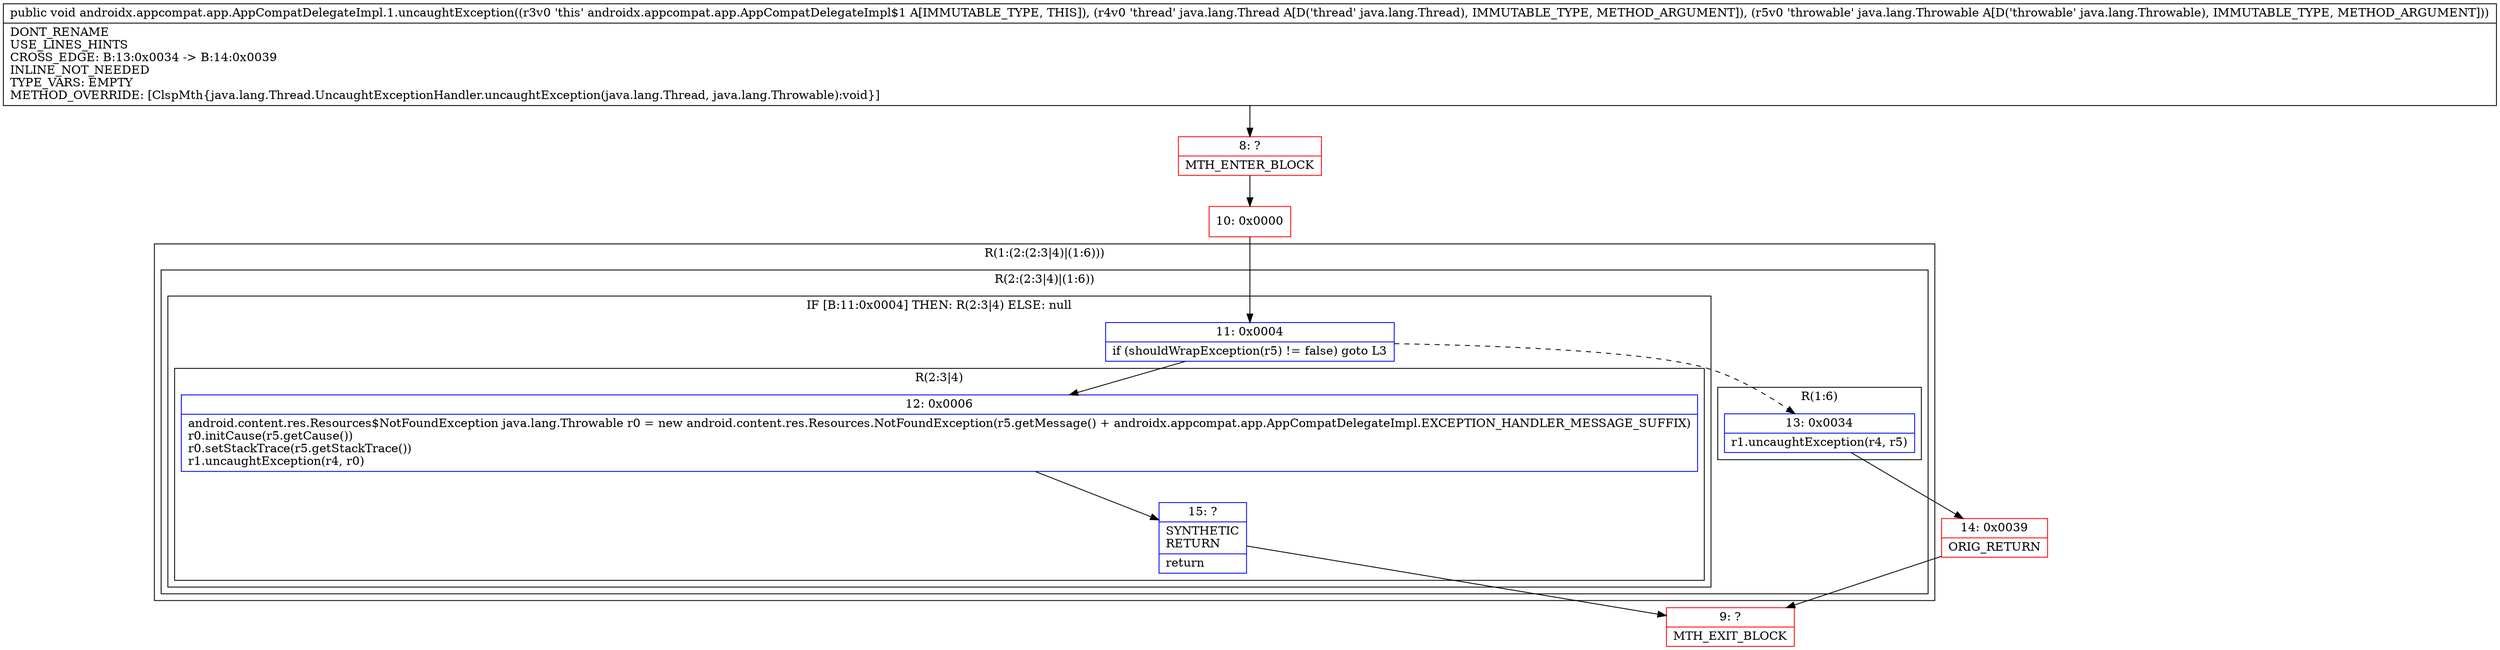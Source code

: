 digraph "CFG forandroidx.appcompat.app.AppCompatDelegateImpl.1.uncaughtException(Ljava\/lang\/Thread;Ljava\/lang\/Throwable;)V" {
subgraph cluster_Region_1850959729 {
label = "R(1:(2:(2:3|4)|(1:6)))";
node [shape=record,color=blue];
subgraph cluster_Region_899525729 {
label = "R(2:(2:3|4)|(1:6))";
node [shape=record,color=blue];
subgraph cluster_IfRegion_2042054125 {
label = "IF [B:11:0x0004] THEN: R(2:3|4) ELSE: null";
node [shape=record,color=blue];
Node_11 [shape=record,label="{11\:\ 0x0004|if (shouldWrapException(r5) != false) goto L3\l}"];
subgraph cluster_Region_564701544 {
label = "R(2:3|4)";
node [shape=record,color=blue];
Node_12 [shape=record,label="{12\:\ 0x0006|android.content.res.Resources$NotFoundException java.lang.Throwable r0 = new android.content.res.Resources.NotFoundException(r5.getMessage() + androidx.appcompat.app.AppCompatDelegateImpl.EXCEPTION_HANDLER_MESSAGE_SUFFIX)\lr0.initCause(r5.getCause())\lr0.setStackTrace(r5.getStackTrace())\lr1.uncaughtException(r4, r0)\l}"];
Node_15 [shape=record,label="{15\:\ ?|SYNTHETIC\lRETURN\l|return\l}"];
}
}
subgraph cluster_Region_1500982378 {
label = "R(1:6)";
node [shape=record,color=blue];
Node_13 [shape=record,label="{13\:\ 0x0034|r1.uncaughtException(r4, r5)\l}"];
}
}
}
Node_8 [shape=record,color=red,label="{8\:\ ?|MTH_ENTER_BLOCK\l}"];
Node_10 [shape=record,color=red,label="{10\:\ 0x0000}"];
Node_9 [shape=record,color=red,label="{9\:\ ?|MTH_EXIT_BLOCK\l}"];
Node_14 [shape=record,color=red,label="{14\:\ 0x0039|ORIG_RETURN\l}"];
MethodNode[shape=record,label="{public void androidx.appcompat.app.AppCompatDelegateImpl.1.uncaughtException((r3v0 'this' androidx.appcompat.app.AppCompatDelegateImpl$1 A[IMMUTABLE_TYPE, THIS]), (r4v0 'thread' java.lang.Thread A[D('thread' java.lang.Thread), IMMUTABLE_TYPE, METHOD_ARGUMENT]), (r5v0 'throwable' java.lang.Throwable A[D('throwable' java.lang.Throwable), IMMUTABLE_TYPE, METHOD_ARGUMENT]))  | DONT_RENAME\lUSE_LINES_HINTS\lCROSS_EDGE: B:13:0x0034 \-\> B:14:0x0039\lINLINE_NOT_NEEDED\lTYPE_VARS: EMPTY\lMETHOD_OVERRIDE: [ClspMth\{java.lang.Thread.UncaughtExceptionHandler.uncaughtException(java.lang.Thread, java.lang.Throwable):void\}]\l}"];
MethodNode -> Node_8;Node_11 -> Node_12;
Node_11 -> Node_13[style=dashed];
Node_12 -> Node_15;
Node_15 -> Node_9;
Node_13 -> Node_14;
Node_8 -> Node_10;
Node_10 -> Node_11;
Node_14 -> Node_9;
}

